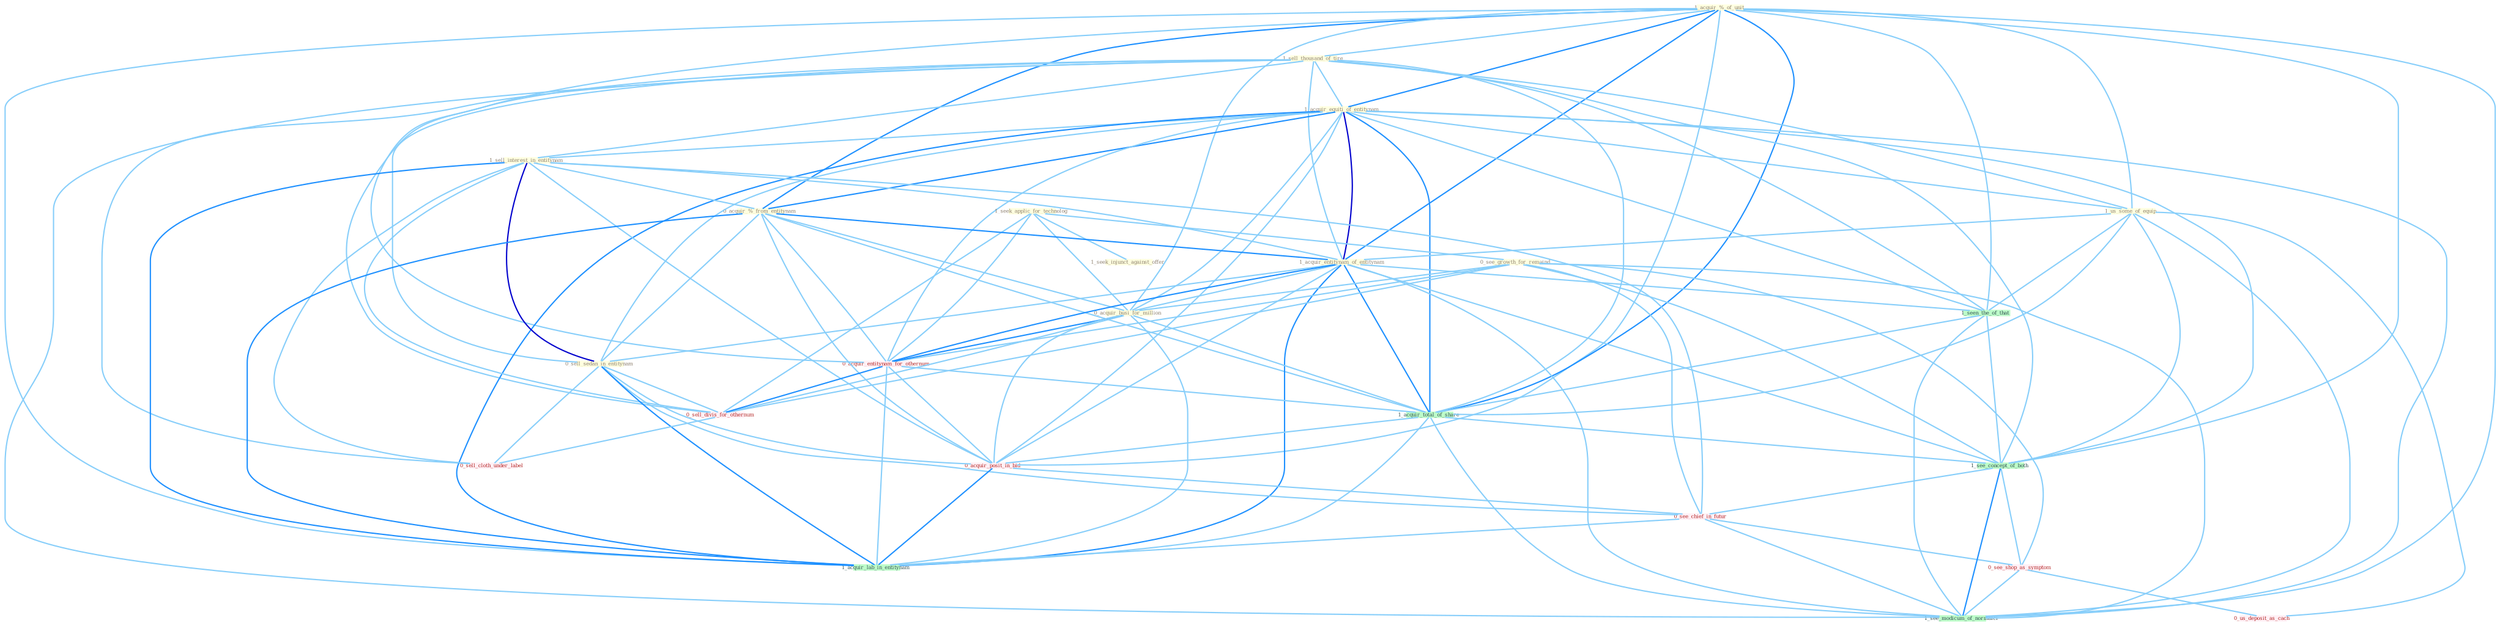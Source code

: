 Graph G{ 
    node
    [shape=polygon,style=filled,width=.5,height=.06,color="#BDFCC9",fixedsize=true,fontsize=4,
    fontcolor="#2f4f4f"];
    {node
    [color="#ffffe0", fontcolor="#8b7d6b"] "1_acquir_%_of_unit " "1_sell_thousand_of_tire " "1_acquir_equiti_of_entitynam " "1_sell_interest_in_entitynam " "1_seek_applic_for_technolog " "1_seek_injunct_against_offer " "0_acquir_%_from_entitynam " "1_us_some_of_equip " "1_acquir_entitynam_of_entitynam " "0_see_growth_for_remaind " "0_acquir_busi_for_million " "0_sell_sedan_in_entitynam "}
{node [color="#fff0f5", fontcolor="#b22222"] "0_acquir_entitynam_for_othernum " "0_sell_divis_for_othernum " "0_sell_cloth_under_label " "0_acquir_posit_in_bid " "0_see_chief_in_futur " "0_see_shop_as_symptom " "0_us_deposit_as_cach "}
edge [color="#B0E2FF"];

	"1_acquir_%_of_unit " -- "1_sell_thousand_of_tire " [w="1", color="#87cefa" ];
	"1_acquir_%_of_unit " -- "1_acquir_equiti_of_entitynam " [w="2", color="#1e90ff" , len=0.8];
	"1_acquir_%_of_unit " -- "0_acquir_%_from_entitynam " [w="2", color="#1e90ff" , len=0.8];
	"1_acquir_%_of_unit " -- "1_us_some_of_equip " [w="1", color="#87cefa" ];
	"1_acquir_%_of_unit " -- "1_acquir_entitynam_of_entitynam " [w="2", color="#1e90ff" , len=0.8];
	"1_acquir_%_of_unit " -- "0_acquir_busi_for_million " [w="1", color="#87cefa" ];
	"1_acquir_%_of_unit " -- "0_acquir_entitynam_for_othernum " [w="1", color="#87cefa" ];
	"1_acquir_%_of_unit " -- "1_seen_the_of_that " [w="1", color="#87cefa" ];
	"1_acquir_%_of_unit " -- "1_acquir_total_of_share " [w="2", color="#1e90ff" , len=0.8];
	"1_acquir_%_of_unit " -- "0_acquir_posit_in_bid " [w="1", color="#87cefa" ];
	"1_acquir_%_of_unit " -- "1_see_concept_of_both " [w="1", color="#87cefa" ];
	"1_acquir_%_of_unit " -- "1_acquir_lab_in_entitynam " [w="1", color="#87cefa" ];
	"1_acquir_%_of_unit " -- "1_see_modicum_of_normalci " [w="1", color="#87cefa" ];
	"1_sell_thousand_of_tire " -- "1_acquir_equiti_of_entitynam " [w="1", color="#87cefa" ];
	"1_sell_thousand_of_tire " -- "1_sell_interest_in_entitynam " [w="1", color="#87cefa" ];
	"1_sell_thousand_of_tire " -- "1_us_some_of_equip " [w="1", color="#87cefa" ];
	"1_sell_thousand_of_tire " -- "1_acquir_entitynam_of_entitynam " [w="1", color="#87cefa" ];
	"1_sell_thousand_of_tire " -- "0_sell_sedan_in_entitynam " [w="1", color="#87cefa" ];
	"1_sell_thousand_of_tire " -- "1_seen_the_of_that " [w="1", color="#87cefa" ];
	"1_sell_thousand_of_tire " -- "0_sell_divis_for_othernum " [w="1", color="#87cefa" ];
	"1_sell_thousand_of_tire " -- "1_acquir_total_of_share " [w="1", color="#87cefa" ];
	"1_sell_thousand_of_tire " -- "0_sell_cloth_under_label " [w="1", color="#87cefa" ];
	"1_sell_thousand_of_tire " -- "1_see_concept_of_both " [w="1", color="#87cefa" ];
	"1_sell_thousand_of_tire " -- "1_see_modicum_of_normalci " [w="1", color="#87cefa" ];
	"1_acquir_equiti_of_entitynam " -- "1_sell_interest_in_entitynam " [w="1", color="#87cefa" ];
	"1_acquir_equiti_of_entitynam " -- "0_acquir_%_from_entitynam " [w="2", color="#1e90ff" , len=0.8];
	"1_acquir_equiti_of_entitynam " -- "1_us_some_of_equip " [w="1", color="#87cefa" ];
	"1_acquir_equiti_of_entitynam " -- "1_acquir_entitynam_of_entitynam " [w="3", color="#0000cd" , len=0.6];
	"1_acquir_equiti_of_entitynam " -- "0_acquir_busi_for_million " [w="1", color="#87cefa" ];
	"1_acquir_equiti_of_entitynam " -- "0_sell_sedan_in_entitynam " [w="1", color="#87cefa" ];
	"1_acquir_equiti_of_entitynam " -- "0_acquir_entitynam_for_othernum " [w="1", color="#87cefa" ];
	"1_acquir_equiti_of_entitynam " -- "1_seen_the_of_that " [w="1", color="#87cefa" ];
	"1_acquir_equiti_of_entitynam " -- "1_acquir_total_of_share " [w="2", color="#1e90ff" , len=0.8];
	"1_acquir_equiti_of_entitynam " -- "0_acquir_posit_in_bid " [w="1", color="#87cefa" ];
	"1_acquir_equiti_of_entitynam " -- "1_see_concept_of_both " [w="1", color="#87cefa" ];
	"1_acquir_equiti_of_entitynam " -- "1_acquir_lab_in_entitynam " [w="2", color="#1e90ff" , len=0.8];
	"1_acquir_equiti_of_entitynam " -- "1_see_modicum_of_normalci " [w="1", color="#87cefa" ];
	"1_sell_interest_in_entitynam " -- "0_acquir_%_from_entitynam " [w="1", color="#87cefa" ];
	"1_sell_interest_in_entitynam " -- "1_acquir_entitynam_of_entitynam " [w="1", color="#87cefa" ];
	"1_sell_interest_in_entitynam " -- "0_sell_sedan_in_entitynam " [w="3", color="#0000cd" , len=0.6];
	"1_sell_interest_in_entitynam " -- "0_sell_divis_for_othernum " [w="1", color="#87cefa" ];
	"1_sell_interest_in_entitynam " -- "0_sell_cloth_under_label " [w="1", color="#87cefa" ];
	"1_sell_interest_in_entitynam " -- "0_acquir_posit_in_bid " [w="1", color="#87cefa" ];
	"1_sell_interest_in_entitynam " -- "0_see_chief_in_futur " [w="1", color="#87cefa" ];
	"1_sell_interest_in_entitynam " -- "1_acquir_lab_in_entitynam " [w="2", color="#1e90ff" , len=0.8];
	"1_seek_applic_for_technolog " -- "1_seek_injunct_against_offer " [w="1", color="#87cefa" ];
	"1_seek_applic_for_technolog " -- "0_see_growth_for_remaind " [w="1", color="#87cefa" ];
	"1_seek_applic_for_technolog " -- "0_acquir_busi_for_million " [w="1", color="#87cefa" ];
	"1_seek_applic_for_technolog " -- "0_acquir_entitynam_for_othernum " [w="1", color="#87cefa" ];
	"1_seek_applic_for_technolog " -- "0_sell_divis_for_othernum " [w="1", color="#87cefa" ];
	"0_acquir_%_from_entitynam " -- "1_acquir_entitynam_of_entitynam " [w="2", color="#1e90ff" , len=0.8];
	"0_acquir_%_from_entitynam " -- "0_acquir_busi_for_million " [w="1", color="#87cefa" ];
	"0_acquir_%_from_entitynam " -- "0_sell_sedan_in_entitynam " [w="1", color="#87cefa" ];
	"0_acquir_%_from_entitynam " -- "0_acquir_entitynam_for_othernum " [w="1", color="#87cefa" ];
	"0_acquir_%_from_entitynam " -- "1_acquir_total_of_share " [w="1", color="#87cefa" ];
	"0_acquir_%_from_entitynam " -- "0_acquir_posit_in_bid " [w="1", color="#87cefa" ];
	"0_acquir_%_from_entitynam " -- "1_acquir_lab_in_entitynam " [w="2", color="#1e90ff" , len=0.8];
	"1_us_some_of_equip " -- "1_acquir_entitynam_of_entitynam " [w="1", color="#87cefa" ];
	"1_us_some_of_equip " -- "1_seen_the_of_that " [w="1", color="#87cefa" ];
	"1_us_some_of_equip " -- "1_acquir_total_of_share " [w="1", color="#87cefa" ];
	"1_us_some_of_equip " -- "1_see_concept_of_both " [w="1", color="#87cefa" ];
	"1_us_some_of_equip " -- "0_us_deposit_as_cach " [w="1", color="#87cefa" ];
	"1_us_some_of_equip " -- "1_see_modicum_of_normalci " [w="1", color="#87cefa" ];
	"1_acquir_entitynam_of_entitynam " -- "0_acquir_busi_for_million " [w="1", color="#87cefa" ];
	"1_acquir_entitynam_of_entitynam " -- "0_sell_sedan_in_entitynam " [w="1", color="#87cefa" ];
	"1_acquir_entitynam_of_entitynam " -- "0_acquir_entitynam_for_othernum " [w="2", color="#1e90ff" , len=0.8];
	"1_acquir_entitynam_of_entitynam " -- "1_seen_the_of_that " [w="1", color="#87cefa" ];
	"1_acquir_entitynam_of_entitynam " -- "1_acquir_total_of_share " [w="2", color="#1e90ff" , len=0.8];
	"1_acquir_entitynam_of_entitynam " -- "0_acquir_posit_in_bid " [w="1", color="#87cefa" ];
	"1_acquir_entitynam_of_entitynam " -- "1_see_concept_of_both " [w="1", color="#87cefa" ];
	"1_acquir_entitynam_of_entitynam " -- "1_acquir_lab_in_entitynam " [w="2", color="#1e90ff" , len=0.8];
	"1_acquir_entitynam_of_entitynam " -- "1_see_modicum_of_normalci " [w="1", color="#87cefa" ];
	"0_see_growth_for_remaind " -- "0_acquir_busi_for_million " [w="1", color="#87cefa" ];
	"0_see_growth_for_remaind " -- "0_acquir_entitynam_for_othernum " [w="1", color="#87cefa" ];
	"0_see_growth_for_remaind " -- "0_sell_divis_for_othernum " [w="1", color="#87cefa" ];
	"0_see_growth_for_remaind " -- "1_see_concept_of_both " [w="1", color="#87cefa" ];
	"0_see_growth_for_remaind " -- "0_see_chief_in_futur " [w="1", color="#87cefa" ];
	"0_see_growth_for_remaind " -- "0_see_shop_as_symptom " [w="1", color="#87cefa" ];
	"0_see_growth_for_remaind " -- "1_see_modicum_of_normalci " [w="1", color="#87cefa" ];
	"0_acquir_busi_for_million " -- "0_acquir_entitynam_for_othernum " [w="2", color="#1e90ff" , len=0.8];
	"0_acquir_busi_for_million " -- "0_sell_divis_for_othernum " [w="1", color="#87cefa" ];
	"0_acquir_busi_for_million " -- "1_acquir_total_of_share " [w="1", color="#87cefa" ];
	"0_acquir_busi_for_million " -- "0_acquir_posit_in_bid " [w="1", color="#87cefa" ];
	"0_acquir_busi_for_million " -- "1_acquir_lab_in_entitynam " [w="1", color="#87cefa" ];
	"0_sell_sedan_in_entitynam " -- "0_sell_divis_for_othernum " [w="1", color="#87cefa" ];
	"0_sell_sedan_in_entitynam " -- "0_sell_cloth_under_label " [w="1", color="#87cefa" ];
	"0_sell_sedan_in_entitynam " -- "0_acquir_posit_in_bid " [w="1", color="#87cefa" ];
	"0_sell_sedan_in_entitynam " -- "0_see_chief_in_futur " [w="1", color="#87cefa" ];
	"0_sell_sedan_in_entitynam " -- "1_acquir_lab_in_entitynam " [w="2", color="#1e90ff" , len=0.8];
	"0_acquir_entitynam_for_othernum " -- "0_sell_divis_for_othernum " [w="2", color="#1e90ff" , len=0.8];
	"0_acquir_entitynam_for_othernum " -- "1_acquir_total_of_share " [w="1", color="#87cefa" ];
	"0_acquir_entitynam_for_othernum " -- "0_acquir_posit_in_bid " [w="1", color="#87cefa" ];
	"0_acquir_entitynam_for_othernum " -- "1_acquir_lab_in_entitynam " [w="1", color="#87cefa" ];
	"1_seen_the_of_that " -- "1_acquir_total_of_share " [w="1", color="#87cefa" ];
	"1_seen_the_of_that " -- "1_see_concept_of_both " [w="1", color="#87cefa" ];
	"1_seen_the_of_that " -- "1_see_modicum_of_normalci " [w="1", color="#87cefa" ];
	"0_sell_divis_for_othernum " -- "0_sell_cloth_under_label " [w="1", color="#87cefa" ];
	"1_acquir_total_of_share " -- "0_acquir_posit_in_bid " [w="1", color="#87cefa" ];
	"1_acquir_total_of_share " -- "1_see_concept_of_both " [w="1", color="#87cefa" ];
	"1_acquir_total_of_share " -- "1_acquir_lab_in_entitynam " [w="1", color="#87cefa" ];
	"1_acquir_total_of_share " -- "1_see_modicum_of_normalci " [w="1", color="#87cefa" ];
	"0_acquir_posit_in_bid " -- "0_see_chief_in_futur " [w="1", color="#87cefa" ];
	"0_acquir_posit_in_bid " -- "1_acquir_lab_in_entitynam " [w="2", color="#1e90ff" , len=0.8];
	"1_see_concept_of_both " -- "0_see_chief_in_futur " [w="1", color="#87cefa" ];
	"1_see_concept_of_both " -- "0_see_shop_as_symptom " [w="1", color="#87cefa" ];
	"1_see_concept_of_both " -- "1_see_modicum_of_normalci " [w="2", color="#1e90ff" , len=0.8];
	"0_see_chief_in_futur " -- "0_see_shop_as_symptom " [w="1", color="#87cefa" ];
	"0_see_chief_in_futur " -- "1_acquir_lab_in_entitynam " [w="1", color="#87cefa" ];
	"0_see_chief_in_futur " -- "1_see_modicum_of_normalci " [w="1", color="#87cefa" ];
	"0_see_shop_as_symptom " -- "0_us_deposit_as_cach " [w="1", color="#87cefa" ];
	"0_see_shop_as_symptom " -- "1_see_modicum_of_normalci " [w="1", color="#87cefa" ];
}